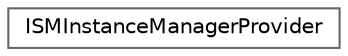 digraph "Graphical Class Hierarchy"
{
 // INTERACTIVE_SVG=YES
 // LATEX_PDF_SIZE
  bgcolor="transparent";
  edge [fontname=Helvetica,fontsize=10,labelfontname=Helvetica,labelfontsize=10];
  node [fontname=Helvetica,fontsize=10,shape=box,height=0.2,width=0.4];
  rankdir="LR";
  Node0 [id="Node000000",label="ISMInstanceManagerProvider",height=0.2,width=0.4,color="grey40", fillcolor="white", style="filled",URL="$db/dee/classISMInstanceManagerProvider.html",tooltip="An interface for actors that can provide a manager for static mesh instances."];
}
